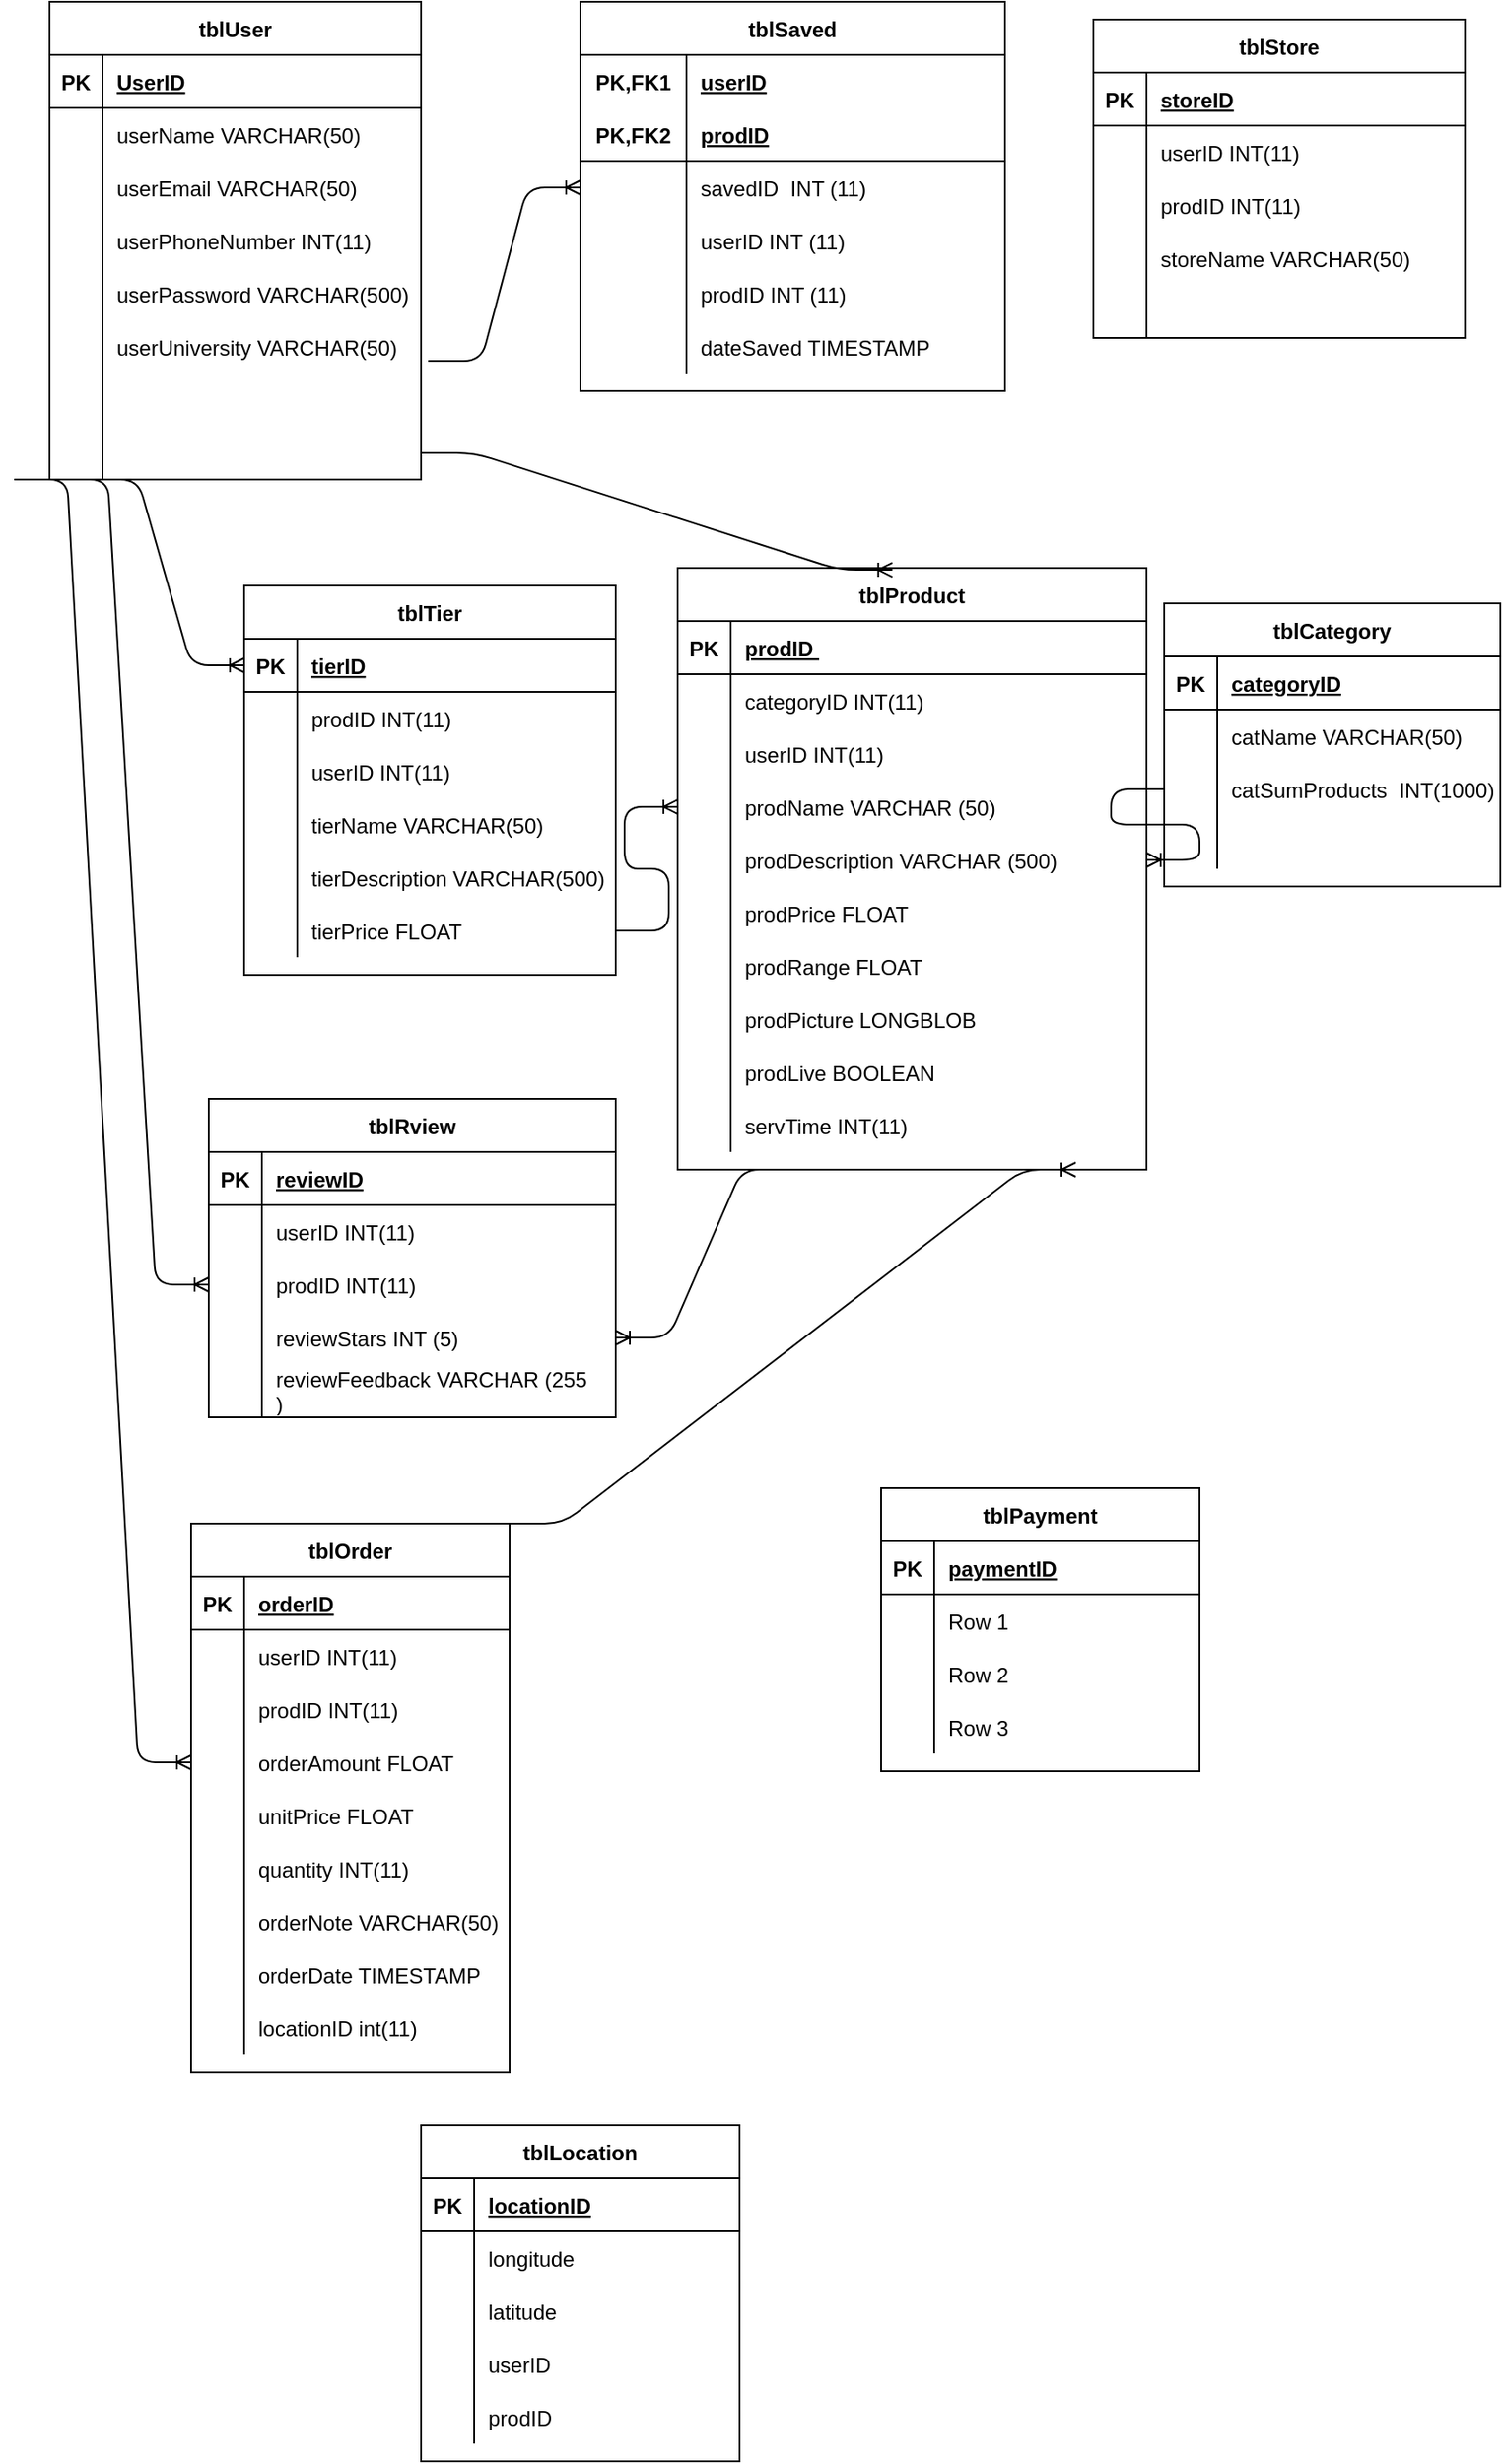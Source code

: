 <mxfile version="14.9.3" type="github">
  <diagram id="fBKo5sXfGQY_q-hxMvpM" name="Page-1">
    <mxGraphModel dx="1718" dy="482" grid="1" gridSize="10" guides="1" tooltips="1" connect="1" arrows="1" fold="1" page="1" pageScale="1" pageWidth="850" pageHeight="1100" math="0" shadow="0">
      <root>
        <mxCell id="0" />
        <mxCell id="1" parent="0" />
        <mxCell id="jsgp8Io5BWECslSWmgJ6-14" value="tblUser" style="shape=table;startSize=30;container=1;collapsible=1;childLayout=tableLayout;fixedRows=1;rowLines=0;fontStyle=1;align=center;resizeLast=1;" parent="1" vertex="1">
          <mxGeometry x="20" y="40" width="210" height="270" as="geometry" />
        </mxCell>
        <mxCell id="jsgp8Io5BWECslSWmgJ6-15" value="" style="shape=partialRectangle;collapsible=0;dropTarget=0;pointerEvents=0;fillColor=none;top=0;left=0;bottom=1;right=0;points=[[0,0.5],[1,0.5]];portConstraint=eastwest;" parent="jsgp8Io5BWECslSWmgJ6-14" vertex="1">
          <mxGeometry y="30" width="210" height="30" as="geometry" />
        </mxCell>
        <mxCell id="jsgp8Io5BWECslSWmgJ6-16" value="PK" style="shape=partialRectangle;connectable=0;fillColor=none;top=0;left=0;bottom=0;right=0;fontStyle=1;overflow=hidden;" parent="jsgp8Io5BWECslSWmgJ6-15" vertex="1">
          <mxGeometry width="30" height="30" as="geometry" />
        </mxCell>
        <mxCell id="jsgp8Io5BWECslSWmgJ6-17" value="UserID" style="shape=partialRectangle;connectable=0;fillColor=none;top=0;left=0;bottom=0;right=0;align=left;spacingLeft=6;fontStyle=5;overflow=hidden;" parent="jsgp8Io5BWECslSWmgJ6-15" vertex="1">
          <mxGeometry x="30" width="180" height="30" as="geometry" />
        </mxCell>
        <mxCell id="jsgp8Io5BWECslSWmgJ6-18" value="" style="shape=partialRectangle;collapsible=0;dropTarget=0;pointerEvents=0;fillColor=none;top=0;left=0;bottom=0;right=0;points=[[0,0.5],[1,0.5]];portConstraint=eastwest;" parent="jsgp8Io5BWECslSWmgJ6-14" vertex="1">
          <mxGeometry y="60" width="210" height="30" as="geometry" />
        </mxCell>
        <mxCell id="jsgp8Io5BWECslSWmgJ6-19" value="" style="shape=partialRectangle;connectable=0;fillColor=none;top=0;left=0;bottom=0;right=0;editable=1;overflow=hidden;" parent="jsgp8Io5BWECslSWmgJ6-18" vertex="1">
          <mxGeometry width="30" height="30" as="geometry" />
        </mxCell>
        <mxCell id="jsgp8Io5BWECslSWmgJ6-20" value="userName VARCHAR(50)" style="shape=partialRectangle;connectable=0;fillColor=none;top=0;left=0;bottom=0;right=0;align=left;spacingLeft=6;overflow=hidden;" parent="jsgp8Io5BWECslSWmgJ6-18" vertex="1">
          <mxGeometry x="30" width="180" height="30" as="geometry" />
        </mxCell>
        <mxCell id="jsgp8Io5BWECslSWmgJ6-21" value="" style="shape=partialRectangle;collapsible=0;dropTarget=0;pointerEvents=0;fillColor=none;top=0;left=0;bottom=0;right=0;points=[[0,0.5],[1,0.5]];portConstraint=eastwest;" parent="jsgp8Io5BWECslSWmgJ6-14" vertex="1">
          <mxGeometry y="90" width="210" height="30" as="geometry" />
        </mxCell>
        <mxCell id="jsgp8Io5BWECslSWmgJ6-22" value="" style="shape=partialRectangle;connectable=0;fillColor=none;top=0;left=0;bottom=0;right=0;editable=1;overflow=hidden;" parent="jsgp8Io5BWECslSWmgJ6-21" vertex="1">
          <mxGeometry width="30" height="30" as="geometry" />
        </mxCell>
        <mxCell id="jsgp8Io5BWECslSWmgJ6-23" value="userEmail VARCHAR(50)" style="shape=partialRectangle;connectable=0;fillColor=none;top=0;left=0;bottom=0;right=0;align=left;spacingLeft=6;overflow=hidden;" parent="jsgp8Io5BWECslSWmgJ6-21" vertex="1">
          <mxGeometry x="30" width="180" height="30" as="geometry" />
        </mxCell>
        <mxCell id="jsgp8Io5BWECslSWmgJ6-24" value="" style="shape=partialRectangle;collapsible=0;dropTarget=0;pointerEvents=0;fillColor=none;top=0;left=0;bottom=0;right=0;points=[[0,0.5],[1,0.5]];portConstraint=eastwest;" parent="jsgp8Io5BWECslSWmgJ6-14" vertex="1">
          <mxGeometry y="120" width="210" height="30" as="geometry" />
        </mxCell>
        <mxCell id="jsgp8Io5BWECslSWmgJ6-25" value="" style="shape=partialRectangle;connectable=0;fillColor=none;top=0;left=0;bottom=0;right=0;editable=1;overflow=hidden;" parent="jsgp8Io5BWECslSWmgJ6-24" vertex="1">
          <mxGeometry width="30" height="30" as="geometry" />
        </mxCell>
        <mxCell id="jsgp8Io5BWECslSWmgJ6-26" value="userPhoneNumber INT(11)" style="shape=partialRectangle;connectable=0;fillColor=none;top=0;left=0;bottom=0;right=0;align=left;spacingLeft=6;overflow=hidden;" parent="jsgp8Io5BWECslSWmgJ6-24" vertex="1">
          <mxGeometry x="30" width="180" height="30" as="geometry" />
        </mxCell>
        <mxCell id="jsgp8Io5BWECslSWmgJ6-40" value="" style="shape=partialRectangle;collapsible=0;dropTarget=0;pointerEvents=0;fillColor=none;top=0;left=0;bottom=0;right=0;points=[[0,0.5],[1,0.5]];portConstraint=eastwest;" parent="jsgp8Io5BWECslSWmgJ6-14" vertex="1">
          <mxGeometry y="150" width="210" height="30" as="geometry" />
        </mxCell>
        <mxCell id="jsgp8Io5BWECslSWmgJ6-41" value="" style="shape=partialRectangle;connectable=0;fillColor=none;top=0;left=0;bottom=0;right=0;editable=1;overflow=hidden;" parent="jsgp8Io5BWECslSWmgJ6-40" vertex="1">
          <mxGeometry width="30" height="30" as="geometry" />
        </mxCell>
        <mxCell id="jsgp8Io5BWECslSWmgJ6-42" value="userPassword VARCHAR(500)" style="shape=partialRectangle;connectable=0;fillColor=none;top=0;left=0;bottom=0;right=0;align=left;spacingLeft=6;overflow=hidden;" parent="jsgp8Io5BWECslSWmgJ6-40" vertex="1">
          <mxGeometry x="30" width="180" height="30" as="geometry" />
        </mxCell>
        <mxCell id="jsgp8Io5BWECslSWmgJ6-43" value="" style="shape=partialRectangle;collapsible=0;dropTarget=0;pointerEvents=0;fillColor=none;top=0;left=0;bottom=0;right=0;points=[[0,0.5],[1,0.5]];portConstraint=eastwest;" parent="jsgp8Io5BWECslSWmgJ6-14" vertex="1">
          <mxGeometry y="180" width="210" height="30" as="geometry" />
        </mxCell>
        <mxCell id="jsgp8Io5BWECslSWmgJ6-44" value="" style="shape=partialRectangle;connectable=0;fillColor=none;top=0;left=0;bottom=0;right=0;editable=1;overflow=hidden;" parent="jsgp8Io5BWECslSWmgJ6-43" vertex="1">
          <mxGeometry width="30" height="30" as="geometry" />
        </mxCell>
        <mxCell id="jsgp8Io5BWECslSWmgJ6-45" value="userUniversity VARCHAR(50)" style="shape=partialRectangle;connectable=0;fillColor=none;top=0;left=0;bottom=0;right=0;align=left;spacingLeft=6;overflow=hidden;" parent="jsgp8Io5BWECslSWmgJ6-43" vertex="1">
          <mxGeometry x="30" width="180" height="30" as="geometry" />
        </mxCell>
        <mxCell id="jsgp8Io5BWECslSWmgJ6-46" value="" style="shape=partialRectangle;collapsible=0;dropTarget=0;pointerEvents=0;fillColor=none;top=0;left=0;bottom=0;right=0;points=[[0,0.5],[1,0.5]];portConstraint=eastwest;" parent="jsgp8Io5BWECslSWmgJ6-14" vertex="1">
          <mxGeometry y="210" width="210" height="30" as="geometry" />
        </mxCell>
        <mxCell id="jsgp8Io5BWECslSWmgJ6-47" value="" style="shape=partialRectangle;connectable=0;fillColor=none;top=0;left=0;bottom=0;right=0;editable=1;overflow=hidden;" parent="jsgp8Io5BWECslSWmgJ6-46" vertex="1">
          <mxGeometry width="30" height="30" as="geometry" />
        </mxCell>
        <mxCell id="jsgp8Io5BWECslSWmgJ6-48" value="" style="shape=partialRectangle;connectable=0;fillColor=none;top=0;left=0;bottom=0;right=0;align=left;spacingLeft=6;overflow=hidden;" parent="jsgp8Io5BWECslSWmgJ6-46" vertex="1">
          <mxGeometry x="30" width="180" height="30" as="geometry" />
        </mxCell>
        <mxCell id="jsgp8Io5BWECslSWmgJ6-49" value="" style="shape=partialRectangle;collapsible=0;dropTarget=0;pointerEvents=0;fillColor=none;top=0;left=0;bottom=0;right=0;points=[[0,0.5],[1,0.5]];portConstraint=eastwest;" parent="jsgp8Io5BWECslSWmgJ6-14" vertex="1">
          <mxGeometry y="240" width="210" height="30" as="geometry" />
        </mxCell>
        <mxCell id="jsgp8Io5BWECslSWmgJ6-50" value="" style="shape=partialRectangle;connectable=0;fillColor=none;top=0;left=0;bottom=0;right=0;editable=1;overflow=hidden;" parent="jsgp8Io5BWECslSWmgJ6-49" vertex="1">
          <mxGeometry width="30" height="30" as="geometry" />
        </mxCell>
        <mxCell id="jsgp8Io5BWECslSWmgJ6-51" value="" style="shape=partialRectangle;connectable=0;fillColor=none;top=0;left=0;bottom=0;right=0;align=left;spacingLeft=6;overflow=hidden;" parent="jsgp8Io5BWECslSWmgJ6-49" vertex="1">
          <mxGeometry x="30" width="180" height="30" as="geometry" />
        </mxCell>
        <mxCell id="jsgp8Io5BWECslSWmgJ6-27" value="tblSaved" style="shape=table;startSize=30;container=1;collapsible=1;childLayout=tableLayout;fixedRows=1;rowLines=0;fontStyle=1;align=center;resizeLast=1;" parent="1" vertex="1">
          <mxGeometry x="320" y="40" width="240" height="220" as="geometry" />
        </mxCell>
        <mxCell id="jsgp8Io5BWECslSWmgJ6-28" value="" style="shape=partialRectangle;collapsible=0;dropTarget=0;pointerEvents=0;fillColor=none;top=0;left=0;bottom=0;right=0;points=[[0,0.5],[1,0.5]];portConstraint=eastwest;" parent="jsgp8Io5BWECslSWmgJ6-27" vertex="1">
          <mxGeometry y="30" width="240" height="30" as="geometry" />
        </mxCell>
        <mxCell id="jsgp8Io5BWECslSWmgJ6-29" value="PK,FK1" style="shape=partialRectangle;connectable=0;fillColor=none;top=0;left=0;bottom=0;right=0;fontStyle=1;overflow=hidden;" parent="jsgp8Io5BWECslSWmgJ6-28" vertex="1">
          <mxGeometry width="60" height="30" as="geometry" />
        </mxCell>
        <mxCell id="jsgp8Io5BWECslSWmgJ6-30" value="userID" style="shape=partialRectangle;connectable=0;fillColor=none;top=0;left=0;bottom=0;right=0;align=left;spacingLeft=6;fontStyle=5;overflow=hidden;" parent="jsgp8Io5BWECslSWmgJ6-28" vertex="1">
          <mxGeometry x="60" width="180" height="30" as="geometry" />
        </mxCell>
        <mxCell id="jsgp8Io5BWECslSWmgJ6-31" value="" style="shape=partialRectangle;collapsible=0;dropTarget=0;pointerEvents=0;fillColor=none;top=0;left=0;bottom=1;right=0;points=[[0,0.5],[1,0.5]];portConstraint=eastwest;" parent="jsgp8Io5BWECslSWmgJ6-27" vertex="1">
          <mxGeometry y="60" width="240" height="30" as="geometry" />
        </mxCell>
        <mxCell id="jsgp8Io5BWECslSWmgJ6-32" value="PK,FK2" style="shape=partialRectangle;connectable=0;fillColor=none;top=0;left=0;bottom=0;right=0;fontStyle=1;overflow=hidden;" parent="jsgp8Io5BWECslSWmgJ6-31" vertex="1">
          <mxGeometry width="60" height="30" as="geometry" />
        </mxCell>
        <mxCell id="jsgp8Io5BWECslSWmgJ6-33" value="prodID" style="shape=partialRectangle;connectable=0;fillColor=none;top=0;left=0;bottom=0;right=0;align=left;spacingLeft=6;fontStyle=5;overflow=hidden;" parent="jsgp8Io5BWECslSWmgJ6-31" vertex="1">
          <mxGeometry x="60" width="180" height="30" as="geometry" />
        </mxCell>
        <mxCell id="jsgp8Io5BWECslSWmgJ6-34" value="" style="shape=partialRectangle;collapsible=0;dropTarget=0;pointerEvents=0;fillColor=none;top=0;left=0;bottom=0;right=0;points=[[0,0.5],[1,0.5]];portConstraint=eastwest;" parent="jsgp8Io5BWECslSWmgJ6-27" vertex="1">
          <mxGeometry y="90" width="240" height="30" as="geometry" />
        </mxCell>
        <mxCell id="jsgp8Io5BWECslSWmgJ6-35" value="" style="shape=partialRectangle;connectable=0;fillColor=none;top=0;left=0;bottom=0;right=0;editable=1;overflow=hidden;" parent="jsgp8Io5BWECslSWmgJ6-34" vertex="1">
          <mxGeometry width="60" height="30" as="geometry" />
        </mxCell>
        <mxCell id="jsgp8Io5BWECslSWmgJ6-36" value="savedID  INT (11)" style="shape=partialRectangle;connectable=0;fillColor=none;top=0;left=0;bottom=0;right=0;align=left;spacingLeft=6;overflow=hidden;" parent="jsgp8Io5BWECslSWmgJ6-34" vertex="1">
          <mxGeometry x="60" width="180" height="30" as="geometry" />
        </mxCell>
        <mxCell id="jsgp8Io5BWECslSWmgJ6-37" value="" style="shape=partialRectangle;collapsible=0;dropTarget=0;pointerEvents=0;fillColor=none;top=0;left=0;bottom=0;right=0;points=[[0,0.5],[1,0.5]];portConstraint=eastwest;" parent="jsgp8Io5BWECslSWmgJ6-27" vertex="1">
          <mxGeometry y="120" width="240" height="30" as="geometry" />
        </mxCell>
        <mxCell id="jsgp8Io5BWECslSWmgJ6-38" value="" style="shape=partialRectangle;connectable=0;fillColor=none;top=0;left=0;bottom=0;right=0;editable=1;overflow=hidden;" parent="jsgp8Io5BWECslSWmgJ6-37" vertex="1">
          <mxGeometry width="60" height="30" as="geometry" />
        </mxCell>
        <mxCell id="jsgp8Io5BWECslSWmgJ6-39" value="userID INT (11)" style="shape=partialRectangle;connectable=0;fillColor=none;top=0;left=0;bottom=0;right=0;align=left;spacingLeft=6;overflow=hidden;" parent="jsgp8Io5BWECslSWmgJ6-37" vertex="1">
          <mxGeometry x="60" width="180" height="30" as="geometry" />
        </mxCell>
        <mxCell id="jsgp8Io5BWECslSWmgJ6-65" value="" style="shape=partialRectangle;collapsible=0;dropTarget=0;pointerEvents=0;fillColor=none;top=0;left=0;bottom=0;right=0;points=[[0,0.5],[1,0.5]];portConstraint=eastwest;" parent="jsgp8Io5BWECslSWmgJ6-27" vertex="1">
          <mxGeometry y="150" width="240" height="30" as="geometry" />
        </mxCell>
        <mxCell id="jsgp8Io5BWECslSWmgJ6-66" value="" style="shape=partialRectangle;connectable=0;fillColor=none;top=0;left=0;bottom=0;right=0;editable=1;overflow=hidden;" parent="jsgp8Io5BWECslSWmgJ6-65" vertex="1">
          <mxGeometry width="60" height="30" as="geometry" />
        </mxCell>
        <mxCell id="jsgp8Io5BWECslSWmgJ6-67" value="prodID INT (11)" style="shape=partialRectangle;connectable=0;fillColor=none;top=0;left=0;bottom=0;right=0;align=left;spacingLeft=6;overflow=hidden;" parent="jsgp8Io5BWECslSWmgJ6-65" vertex="1">
          <mxGeometry x="60" width="180" height="30" as="geometry" />
        </mxCell>
        <mxCell id="jsgp8Io5BWECslSWmgJ6-68" value="" style="shape=partialRectangle;collapsible=0;dropTarget=0;pointerEvents=0;fillColor=none;top=0;left=0;bottom=0;right=0;points=[[0,0.5],[1,0.5]];portConstraint=eastwest;" parent="jsgp8Io5BWECslSWmgJ6-27" vertex="1">
          <mxGeometry y="180" width="240" height="30" as="geometry" />
        </mxCell>
        <mxCell id="jsgp8Io5BWECslSWmgJ6-69" value="" style="shape=partialRectangle;connectable=0;fillColor=none;top=0;left=0;bottom=0;right=0;editable=1;overflow=hidden;" parent="jsgp8Io5BWECslSWmgJ6-68" vertex="1">
          <mxGeometry width="60" height="30" as="geometry" />
        </mxCell>
        <mxCell id="jsgp8Io5BWECslSWmgJ6-70" value="dateSaved TIMESTAMP " style="shape=partialRectangle;connectable=0;fillColor=none;top=0;left=0;bottom=0;right=0;align=left;spacingLeft=6;overflow=hidden;" parent="jsgp8Io5BWECslSWmgJ6-68" vertex="1">
          <mxGeometry x="60" width="180" height="30" as="geometry" />
        </mxCell>
        <mxCell id="jsgp8Io5BWECslSWmgJ6-52" value="tblPayment" style="shape=table;startSize=30;container=1;collapsible=1;childLayout=tableLayout;fixedRows=1;rowLines=0;fontStyle=1;align=center;resizeLast=1;" parent="1" vertex="1">
          <mxGeometry x="490" y="880" width="180" height="160" as="geometry" />
        </mxCell>
        <mxCell id="jsgp8Io5BWECslSWmgJ6-53" value="" style="shape=partialRectangle;collapsible=0;dropTarget=0;pointerEvents=0;fillColor=none;top=0;left=0;bottom=1;right=0;points=[[0,0.5],[1,0.5]];portConstraint=eastwest;" parent="jsgp8Io5BWECslSWmgJ6-52" vertex="1">
          <mxGeometry y="30" width="180" height="30" as="geometry" />
        </mxCell>
        <mxCell id="jsgp8Io5BWECslSWmgJ6-54" value="PK" style="shape=partialRectangle;connectable=0;fillColor=none;top=0;left=0;bottom=0;right=0;fontStyle=1;overflow=hidden;" parent="jsgp8Io5BWECslSWmgJ6-53" vertex="1">
          <mxGeometry width="30" height="30" as="geometry" />
        </mxCell>
        <mxCell id="jsgp8Io5BWECslSWmgJ6-55" value="paymentID" style="shape=partialRectangle;connectable=0;fillColor=none;top=0;left=0;bottom=0;right=0;align=left;spacingLeft=6;fontStyle=5;overflow=hidden;" parent="jsgp8Io5BWECslSWmgJ6-53" vertex="1">
          <mxGeometry x="30" width="150" height="30" as="geometry" />
        </mxCell>
        <mxCell id="jsgp8Io5BWECslSWmgJ6-56" value="" style="shape=partialRectangle;collapsible=0;dropTarget=0;pointerEvents=0;fillColor=none;top=0;left=0;bottom=0;right=0;points=[[0,0.5],[1,0.5]];portConstraint=eastwest;" parent="jsgp8Io5BWECslSWmgJ6-52" vertex="1">
          <mxGeometry y="60" width="180" height="30" as="geometry" />
        </mxCell>
        <mxCell id="jsgp8Io5BWECslSWmgJ6-57" value="" style="shape=partialRectangle;connectable=0;fillColor=none;top=0;left=0;bottom=0;right=0;editable=1;overflow=hidden;" parent="jsgp8Io5BWECslSWmgJ6-56" vertex="1">
          <mxGeometry width="30" height="30" as="geometry" />
        </mxCell>
        <mxCell id="jsgp8Io5BWECslSWmgJ6-58" value="Row 1" style="shape=partialRectangle;connectable=0;fillColor=none;top=0;left=0;bottom=0;right=0;align=left;spacingLeft=6;overflow=hidden;" parent="jsgp8Io5BWECslSWmgJ6-56" vertex="1">
          <mxGeometry x="30" width="150" height="30" as="geometry" />
        </mxCell>
        <mxCell id="jsgp8Io5BWECslSWmgJ6-59" value="" style="shape=partialRectangle;collapsible=0;dropTarget=0;pointerEvents=0;fillColor=none;top=0;left=0;bottom=0;right=0;points=[[0,0.5],[1,0.5]];portConstraint=eastwest;" parent="jsgp8Io5BWECslSWmgJ6-52" vertex="1">
          <mxGeometry y="90" width="180" height="30" as="geometry" />
        </mxCell>
        <mxCell id="jsgp8Io5BWECslSWmgJ6-60" value="" style="shape=partialRectangle;connectable=0;fillColor=none;top=0;left=0;bottom=0;right=0;editable=1;overflow=hidden;" parent="jsgp8Io5BWECslSWmgJ6-59" vertex="1">
          <mxGeometry width="30" height="30" as="geometry" />
        </mxCell>
        <mxCell id="jsgp8Io5BWECslSWmgJ6-61" value="Row 2" style="shape=partialRectangle;connectable=0;fillColor=none;top=0;left=0;bottom=0;right=0;align=left;spacingLeft=6;overflow=hidden;" parent="jsgp8Io5BWECslSWmgJ6-59" vertex="1">
          <mxGeometry x="30" width="150" height="30" as="geometry" />
        </mxCell>
        <mxCell id="jsgp8Io5BWECslSWmgJ6-62" value="" style="shape=partialRectangle;collapsible=0;dropTarget=0;pointerEvents=0;fillColor=none;top=0;left=0;bottom=0;right=0;points=[[0,0.5],[1,0.5]];portConstraint=eastwest;" parent="jsgp8Io5BWECslSWmgJ6-52" vertex="1">
          <mxGeometry y="120" width="180" height="30" as="geometry" />
        </mxCell>
        <mxCell id="jsgp8Io5BWECslSWmgJ6-63" value="" style="shape=partialRectangle;connectable=0;fillColor=none;top=0;left=0;bottom=0;right=0;editable=1;overflow=hidden;" parent="jsgp8Io5BWECslSWmgJ6-62" vertex="1">
          <mxGeometry width="30" height="30" as="geometry" />
        </mxCell>
        <mxCell id="jsgp8Io5BWECslSWmgJ6-64" value="Row 3" style="shape=partialRectangle;connectable=0;fillColor=none;top=0;left=0;bottom=0;right=0;align=left;spacingLeft=6;overflow=hidden;" parent="jsgp8Io5BWECslSWmgJ6-62" vertex="1">
          <mxGeometry x="30" width="150" height="30" as="geometry" />
        </mxCell>
        <mxCell id="jsgp8Io5BWECslSWmgJ6-72" value="" style="edgeStyle=entityRelationEdgeStyle;fontSize=12;html=1;endArrow=ERoneToMany;exitX=1.019;exitY=0.767;exitDx=0;exitDy=0;exitPerimeter=0;entryX=0;entryY=0.5;entryDx=0;entryDy=0;" parent="1" source="jsgp8Io5BWECslSWmgJ6-43" target="jsgp8Io5BWECslSWmgJ6-34" edge="1">
          <mxGeometry width="100" height="100" relative="1" as="geometry">
            <mxPoint x="290" y="240" as="sourcePoint" />
            <mxPoint x="390" y="140" as="targetPoint" />
          </mxGeometry>
        </mxCell>
        <mxCell id="jsgp8Io5BWECslSWmgJ6-86" value="tblProduct" style="shape=table;startSize=30;container=1;collapsible=1;childLayout=tableLayout;fixedRows=1;rowLines=0;fontStyle=1;align=center;resizeLast=1;" parent="1" vertex="1">
          <mxGeometry x="375" y="360" width="265" height="340" as="geometry" />
        </mxCell>
        <mxCell id="jsgp8Io5BWECslSWmgJ6-87" value="" style="shape=partialRectangle;collapsible=0;dropTarget=0;pointerEvents=0;fillColor=none;top=0;left=0;bottom=1;right=0;points=[[0,0.5],[1,0.5]];portConstraint=eastwest;" parent="jsgp8Io5BWECslSWmgJ6-86" vertex="1">
          <mxGeometry y="30" width="265" height="30" as="geometry" />
        </mxCell>
        <mxCell id="jsgp8Io5BWECslSWmgJ6-88" value="PK" style="shape=partialRectangle;connectable=0;fillColor=none;top=0;left=0;bottom=0;right=0;fontStyle=1;overflow=hidden;" parent="jsgp8Io5BWECslSWmgJ6-87" vertex="1">
          <mxGeometry width="30" height="30" as="geometry" />
        </mxCell>
        <mxCell id="jsgp8Io5BWECslSWmgJ6-89" value="prodID " style="shape=partialRectangle;connectable=0;fillColor=none;top=0;left=0;bottom=0;right=0;align=left;spacingLeft=6;fontStyle=5;overflow=hidden;" parent="jsgp8Io5BWECslSWmgJ6-87" vertex="1">
          <mxGeometry x="30" width="235" height="30" as="geometry" />
        </mxCell>
        <mxCell id="jsgp8Io5BWECslSWmgJ6-90" value="" style="shape=partialRectangle;collapsible=0;dropTarget=0;pointerEvents=0;fillColor=none;top=0;left=0;bottom=0;right=0;points=[[0,0.5],[1,0.5]];portConstraint=eastwest;" parent="jsgp8Io5BWECslSWmgJ6-86" vertex="1">
          <mxGeometry y="60" width="265" height="30" as="geometry" />
        </mxCell>
        <mxCell id="jsgp8Io5BWECslSWmgJ6-91" value="" style="shape=partialRectangle;connectable=0;fillColor=none;top=0;left=0;bottom=0;right=0;editable=1;overflow=hidden;" parent="jsgp8Io5BWECslSWmgJ6-90" vertex="1">
          <mxGeometry width="30" height="30" as="geometry" />
        </mxCell>
        <mxCell id="jsgp8Io5BWECslSWmgJ6-92" value="categoryID INT(11)" style="shape=partialRectangle;connectable=0;fillColor=none;top=0;left=0;bottom=0;right=0;align=left;spacingLeft=6;overflow=hidden;" parent="jsgp8Io5BWECslSWmgJ6-90" vertex="1">
          <mxGeometry x="30" width="235" height="30" as="geometry" />
        </mxCell>
        <mxCell id="jsgp8Io5BWECslSWmgJ6-99" value="" style="shape=partialRectangle;collapsible=0;dropTarget=0;pointerEvents=0;fillColor=none;top=0;left=0;bottom=0;right=0;points=[[0,0.5],[1,0.5]];portConstraint=eastwest;" parent="jsgp8Io5BWECslSWmgJ6-86" vertex="1">
          <mxGeometry y="90" width="265" height="30" as="geometry" />
        </mxCell>
        <mxCell id="jsgp8Io5BWECslSWmgJ6-100" value="" style="shape=partialRectangle;connectable=0;fillColor=none;top=0;left=0;bottom=0;right=0;editable=1;overflow=hidden;" parent="jsgp8Io5BWECslSWmgJ6-99" vertex="1">
          <mxGeometry width="30" height="30" as="geometry" />
        </mxCell>
        <mxCell id="jsgp8Io5BWECslSWmgJ6-101" value="userID INT(11)" style="shape=partialRectangle;connectable=0;fillColor=none;top=0;left=0;bottom=0;right=0;align=left;spacingLeft=6;overflow=hidden;" parent="jsgp8Io5BWECslSWmgJ6-99" vertex="1">
          <mxGeometry x="30" width="235" height="30" as="geometry" />
        </mxCell>
        <mxCell id="jsgp8Io5BWECslSWmgJ6-93" value="" style="shape=partialRectangle;collapsible=0;dropTarget=0;pointerEvents=0;fillColor=none;top=0;left=0;bottom=0;right=0;points=[[0,0.5],[1,0.5]];portConstraint=eastwest;" parent="jsgp8Io5BWECslSWmgJ6-86" vertex="1">
          <mxGeometry y="120" width="265" height="30" as="geometry" />
        </mxCell>
        <mxCell id="jsgp8Io5BWECslSWmgJ6-94" value="" style="shape=partialRectangle;connectable=0;fillColor=none;top=0;left=0;bottom=0;right=0;editable=1;overflow=hidden;" parent="jsgp8Io5BWECslSWmgJ6-93" vertex="1">
          <mxGeometry width="30" height="30" as="geometry" />
        </mxCell>
        <mxCell id="jsgp8Io5BWECslSWmgJ6-95" value="prodName VARCHAR (50)" style="shape=partialRectangle;connectable=0;fillColor=none;top=0;left=0;bottom=0;right=0;align=left;spacingLeft=6;overflow=hidden;" parent="jsgp8Io5BWECslSWmgJ6-93" vertex="1">
          <mxGeometry x="30" width="235" height="30" as="geometry" />
        </mxCell>
        <mxCell id="jsgp8Io5BWECslSWmgJ6-102" value="" style="shape=partialRectangle;collapsible=0;dropTarget=0;pointerEvents=0;fillColor=none;top=0;left=0;bottom=0;right=0;points=[[0,0.5],[1,0.5]];portConstraint=eastwest;" parent="jsgp8Io5BWECslSWmgJ6-86" vertex="1">
          <mxGeometry y="150" width="265" height="30" as="geometry" />
        </mxCell>
        <mxCell id="jsgp8Io5BWECslSWmgJ6-103" value="" style="shape=partialRectangle;connectable=0;fillColor=none;top=0;left=0;bottom=0;right=0;editable=1;overflow=hidden;" parent="jsgp8Io5BWECslSWmgJ6-102" vertex="1">
          <mxGeometry width="30" height="30" as="geometry" />
        </mxCell>
        <mxCell id="jsgp8Io5BWECslSWmgJ6-104" value="prodDescription VARCHAR (500)" style="shape=partialRectangle;connectable=0;fillColor=none;top=0;left=0;bottom=0;right=0;align=left;spacingLeft=6;overflow=hidden;" parent="jsgp8Io5BWECslSWmgJ6-102" vertex="1">
          <mxGeometry x="30" width="235" height="30" as="geometry" />
        </mxCell>
        <mxCell id="jsgp8Io5BWECslSWmgJ6-96" value="" style="shape=partialRectangle;collapsible=0;dropTarget=0;pointerEvents=0;fillColor=none;top=0;left=0;bottom=0;right=0;points=[[0,0.5],[1,0.5]];portConstraint=eastwest;" parent="jsgp8Io5BWECslSWmgJ6-86" vertex="1">
          <mxGeometry y="180" width="265" height="30" as="geometry" />
        </mxCell>
        <mxCell id="jsgp8Io5BWECslSWmgJ6-97" value="" style="shape=partialRectangle;connectable=0;fillColor=none;top=0;left=0;bottom=0;right=0;editable=1;overflow=hidden;" parent="jsgp8Io5BWECslSWmgJ6-96" vertex="1">
          <mxGeometry width="30" height="30" as="geometry" />
        </mxCell>
        <mxCell id="jsgp8Io5BWECslSWmgJ6-98" value="prodPrice FLOAT" style="shape=partialRectangle;connectable=0;fillColor=none;top=0;left=0;bottom=0;right=0;align=left;spacingLeft=6;overflow=hidden;" parent="jsgp8Io5BWECslSWmgJ6-96" vertex="1">
          <mxGeometry x="30" width="235" height="30" as="geometry" />
        </mxCell>
        <mxCell id="jsgp8Io5BWECslSWmgJ6-105" value="" style="shape=partialRectangle;collapsible=0;dropTarget=0;pointerEvents=0;fillColor=none;top=0;left=0;bottom=0;right=0;points=[[0,0.5],[1,0.5]];portConstraint=eastwest;" parent="jsgp8Io5BWECslSWmgJ6-86" vertex="1">
          <mxGeometry y="210" width="265" height="30" as="geometry" />
        </mxCell>
        <mxCell id="jsgp8Io5BWECslSWmgJ6-106" value="" style="shape=partialRectangle;connectable=0;fillColor=none;top=0;left=0;bottom=0;right=0;editable=1;overflow=hidden;" parent="jsgp8Io5BWECslSWmgJ6-105" vertex="1">
          <mxGeometry width="30" height="30" as="geometry" />
        </mxCell>
        <mxCell id="jsgp8Io5BWECslSWmgJ6-107" value="prodRange FLOAT" style="shape=partialRectangle;connectable=0;fillColor=none;top=0;left=0;bottom=0;right=0;align=left;spacingLeft=6;overflow=hidden;" parent="jsgp8Io5BWECslSWmgJ6-105" vertex="1">
          <mxGeometry x="30" width="235" height="30" as="geometry" />
        </mxCell>
        <mxCell id="jsgp8Io5BWECslSWmgJ6-108" value="" style="shape=partialRectangle;collapsible=0;dropTarget=0;pointerEvents=0;fillColor=none;top=0;left=0;bottom=0;right=0;points=[[0,0.5],[1,0.5]];portConstraint=eastwest;" parent="jsgp8Io5BWECslSWmgJ6-86" vertex="1">
          <mxGeometry y="240" width="265" height="30" as="geometry" />
        </mxCell>
        <mxCell id="jsgp8Io5BWECslSWmgJ6-109" value="" style="shape=partialRectangle;connectable=0;fillColor=none;top=0;left=0;bottom=0;right=0;editable=1;overflow=hidden;" parent="jsgp8Io5BWECslSWmgJ6-108" vertex="1">
          <mxGeometry width="30" height="30" as="geometry" />
        </mxCell>
        <mxCell id="jsgp8Io5BWECslSWmgJ6-110" value="prodPicture LONGBLOB" style="shape=partialRectangle;connectable=0;fillColor=none;top=0;left=0;bottom=0;right=0;align=left;spacingLeft=6;overflow=hidden;" parent="jsgp8Io5BWECslSWmgJ6-108" vertex="1">
          <mxGeometry x="30" width="235" height="30" as="geometry" />
        </mxCell>
        <mxCell id="jsgp8Io5BWECslSWmgJ6-111" value="" style="shape=partialRectangle;collapsible=0;dropTarget=0;pointerEvents=0;fillColor=none;top=0;left=0;bottom=0;right=0;points=[[0,0.5],[1,0.5]];portConstraint=eastwest;" parent="jsgp8Io5BWECslSWmgJ6-86" vertex="1">
          <mxGeometry y="270" width="265" height="30" as="geometry" />
        </mxCell>
        <mxCell id="jsgp8Io5BWECslSWmgJ6-112" value="" style="shape=partialRectangle;connectable=0;fillColor=none;top=0;left=0;bottom=0;right=0;editable=1;overflow=hidden;" parent="jsgp8Io5BWECslSWmgJ6-111" vertex="1">
          <mxGeometry width="30" height="30" as="geometry" />
        </mxCell>
        <mxCell id="jsgp8Io5BWECslSWmgJ6-113" value="prodLive BOOLEAN" style="shape=partialRectangle;connectable=0;fillColor=none;top=0;left=0;bottom=0;right=0;align=left;spacingLeft=6;overflow=hidden;" parent="jsgp8Io5BWECslSWmgJ6-111" vertex="1">
          <mxGeometry x="30" width="235" height="30" as="geometry" />
        </mxCell>
        <mxCell id="jsgp8Io5BWECslSWmgJ6-223" value="" style="shape=partialRectangle;collapsible=0;dropTarget=0;pointerEvents=0;fillColor=none;top=0;left=0;bottom=0;right=0;points=[[0,0.5],[1,0.5]];portConstraint=eastwest;" parent="jsgp8Io5BWECslSWmgJ6-86" vertex="1">
          <mxGeometry y="300" width="265" height="30" as="geometry" />
        </mxCell>
        <mxCell id="jsgp8Io5BWECslSWmgJ6-224" value="" style="shape=partialRectangle;connectable=0;fillColor=none;top=0;left=0;bottom=0;right=0;editable=1;overflow=hidden;" parent="jsgp8Io5BWECslSWmgJ6-223" vertex="1">
          <mxGeometry width="30" height="30" as="geometry" />
        </mxCell>
        <mxCell id="jsgp8Io5BWECslSWmgJ6-225" value="servTime INT(11)" style="shape=partialRectangle;connectable=0;fillColor=none;top=0;left=0;bottom=0;right=0;align=left;spacingLeft=6;overflow=hidden;" parent="jsgp8Io5BWECslSWmgJ6-223" vertex="1">
          <mxGeometry x="30" width="235" height="30" as="geometry" />
        </mxCell>
        <mxCell id="jsgp8Io5BWECslSWmgJ6-114" value="" style="edgeStyle=entityRelationEdgeStyle;fontSize=12;html=1;endArrow=ERoneToMany;entryX=0.458;entryY=0.003;entryDx=0;entryDy=0;entryPerimeter=0;" parent="1" source="jsgp8Io5BWECslSWmgJ6-49" target="jsgp8Io5BWECslSWmgJ6-86" edge="1">
          <mxGeometry width="100" height="100" relative="1" as="geometry">
            <mxPoint x="150" y="309" as="sourcePoint" />
            <mxPoint x="200" y="320" as="targetPoint" />
          </mxGeometry>
        </mxCell>
        <mxCell id="jsgp8Io5BWECslSWmgJ6-115" value="tblCategory" style="shape=table;startSize=30;container=1;collapsible=1;childLayout=tableLayout;fixedRows=1;rowLines=0;fontStyle=1;align=center;resizeLast=1;" parent="1" vertex="1">
          <mxGeometry x="650" y="380" width="190" height="160" as="geometry" />
        </mxCell>
        <mxCell id="jsgp8Io5BWECslSWmgJ6-116" value="" style="shape=partialRectangle;collapsible=0;dropTarget=0;pointerEvents=0;fillColor=none;top=0;left=0;bottom=1;right=0;points=[[0,0.5],[1,0.5]];portConstraint=eastwest;" parent="jsgp8Io5BWECslSWmgJ6-115" vertex="1">
          <mxGeometry y="30" width="190" height="30" as="geometry" />
        </mxCell>
        <mxCell id="jsgp8Io5BWECslSWmgJ6-117" value="PK" style="shape=partialRectangle;connectable=0;fillColor=none;top=0;left=0;bottom=0;right=0;fontStyle=1;overflow=hidden;" parent="jsgp8Io5BWECslSWmgJ6-116" vertex="1">
          <mxGeometry width="30" height="30" as="geometry" />
        </mxCell>
        <mxCell id="jsgp8Io5BWECslSWmgJ6-118" value="categoryID" style="shape=partialRectangle;connectable=0;fillColor=none;top=0;left=0;bottom=0;right=0;align=left;spacingLeft=6;fontStyle=5;overflow=hidden;" parent="jsgp8Io5BWECslSWmgJ6-116" vertex="1">
          <mxGeometry x="30" width="160" height="30" as="geometry" />
        </mxCell>
        <mxCell id="jsgp8Io5BWECslSWmgJ6-119" value="" style="shape=partialRectangle;collapsible=0;dropTarget=0;pointerEvents=0;fillColor=none;top=0;left=0;bottom=0;right=0;points=[[0,0.5],[1,0.5]];portConstraint=eastwest;" parent="jsgp8Io5BWECslSWmgJ6-115" vertex="1">
          <mxGeometry y="60" width="190" height="30" as="geometry" />
        </mxCell>
        <mxCell id="jsgp8Io5BWECslSWmgJ6-120" value="" style="shape=partialRectangle;connectable=0;fillColor=none;top=0;left=0;bottom=0;right=0;editable=1;overflow=hidden;" parent="jsgp8Io5BWECslSWmgJ6-119" vertex="1">
          <mxGeometry width="30" height="30" as="geometry" />
        </mxCell>
        <mxCell id="jsgp8Io5BWECslSWmgJ6-121" value="catName VARCHAR(50)" style="shape=partialRectangle;connectable=0;fillColor=none;top=0;left=0;bottom=0;right=0;align=left;spacingLeft=6;overflow=hidden;" parent="jsgp8Io5BWECslSWmgJ6-119" vertex="1">
          <mxGeometry x="30" width="160" height="30" as="geometry" />
        </mxCell>
        <mxCell id="jsgp8Io5BWECslSWmgJ6-122" value="" style="shape=partialRectangle;collapsible=0;dropTarget=0;pointerEvents=0;fillColor=none;top=0;left=0;bottom=0;right=0;points=[[0,0.5],[1,0.5]];portConstraint=eastwest;" parent="jsgp8Io5BWECslSWmgJ6-115" vertex="1">
          <mxGeometry y="90" width="190" height="30" as="geometry" />
        </mxCell>
        <mxCell id="jsgp8Io5BWECslSWmgJ6-123" value="" style="shape=partialRectangle;connectable=0;fillColor=none;top=0;left=0;bottom=0;right=0;editable=1;overflow=hidden;" parent="jsgp8Io5BWECslSWmgJ6-122" vertex="1">
          <mxGeometry width="30" height="30" as="geometry" />
        </mxCell>
        <mxCell id="jsgp8Io5BWECslSWmgJ6-124" value="catSumProducts  INT(1000)" style="shape=partialRectangle;connectable=0;fillColor=none;top=0;left=0;bottom=0;right=0;align=left;spacingLeft=6;overflow=hidden;" parent="jsgp8Io5BWECslSWmgJ6-122" vertex="1">
          <mxGeometry x="30" width="160" height="30" as="geometry" />
        </mxCell>
        <mxCell id="jsgp8Io5BWECslSWmgJ6-125" value="" style="shape=partialRectangle;collapsible=0;dropTarget=0;pointerEvents=0;fillColor=none;top=0;left=0;bottom=0;right=0;points=[[0,0.5],[1,0.5]];portConstraint=eastwest;" parent="jsgp8Io5BWECslSWmgJ6-115" vertex="1">
          <mxGeometry y="120" width="190" height="30" as="geometry" />
        </mxCell>
        <mxCell id="jsgp8Io5BWECslSWmgJ6-126" value="" style="shape=partialRectangle;connectable=0;fillColor=none;top=0;left=0;bottom=0;right=0;editable=1;overflow=hidden;" parent="jsgp8Io5BWECslSWmgJ6-125" vertex="1">
          <mxGeometry width="30" height="30" as="geometry" />
        </mxCell>
        <mxCell id="jsgp8Io5BWECslSWmgJ6-127" value="" style="shape=partialRectangle;connectable=0;fillColor=none;top=0;left=0;bottom=0;right=0;align=left;spacingLeft=6;overflow=hidden;" parent="jsgp8Io5BWECslSWmgJ6-125" vertex="1">
          <mxGeometry x="30" width="160" height="30" as="geometry" />
        </mxCell>
        <mxCell id="jsgp8Io5BWECslSWmgJ6-128" value="" style="edgeStyle=entityRelationEdgeStyle;fontSize=12;html=1;endArrow=ERoneToMany;entryX=1;entryY=0.5;entryDx=0;entryDy=0;exitX=0;exitY=0.5;exitDx=0;exitDy=0;" parent="1" source="jsgp8Io5BWECslSWmgJ6-122" target="jsgp8Io5BWECslSWmgJ6-102" edge="1">
          <mxGeometry width="100" height="100" relative="1" as="geometry">
            <mxPoint x="470" y="520" as="sourcePoint" />
            <mxPoint x="280" y="450" as="targetPoint" />
          </mxGeometry>
        </mxCell>
        <mxCell id="jsgp8Io5BWECslSWmgJ6-130" value="tblTier" style="shape=table;startSize=30;container=1;collapsible=1;childLayout=tableLayout;fixedRows=1;rowLines=0;fontStyle=1;align=center;resizeLast=1;" parent="1" vertex="1">
          <mxGeometry x="130" y="370" width="210" height="220" as="geometry" />
        </mxCell>
        <mxCell id="jsgp8Io5BWECslSWmgJ6-131" value="" style="shape=partialRectangle;collapsible=0;dropTarget=0;pointerEvents=0;fillColor=none;top=0;left=0;bottom=1;right=0;points=[[0,0.5],[1,0.5]];portConstraint=eastwest;" parent="jsgp8Io5BWECslSWmgJ6-130" vertex="1">
          <mxGeometry y="30" width="210" height="30" as="geometry" />
        </mxCell>
        <mxCell id="jsgp8Io5BWECslSWmgJ6-132" value="PK" style="shape=partialRectangle;connectable=0;fillColor=none;top=0;left=0;bottom=0;right=0;fontStyle=1;overflow=hidden;" parent="jsgp8Io5BWECslSWmgJ6-131" vertex="1">
          <mxGeometry width="30" height="30" as="geometry" />
        </mxCell>
        <mxCell id="jsgp8Io5BWECslSWmgJ6-133" value="tierID" style="shape=partialRectangle;connectable=0;fillColor=none;top=0;left=0;bottom=0;right=0;align=left;spacingLeft=6;fontStyle=5;overflow=hidden;" parent="jsgp8Io5BWECslSWmgJ6-131" vertex="1">
          <mxGeometry x="30" width="180" height="30" as="geometry" />
        </mxCell>
        <mxCell id="jsgp8Io5BWECslSWmgJ6-134" value="" style="shape=partialRectangle;collapsible=0;dropTarget=0;pointerEvents=0;fillColor=none;top=0;left=0;bottom=0;right=0;points=[[0,0.5],[1,0.5]];portConstraint=eastwest;" parent="jsgp8Io5BWECslSWmgJ6-130" vertex="1">
          <mxGeometry y="60" width="210" height="30" as="geometry" />
        </mxCell>
        <mxCell id="jsgp8Io5BWECslSWmgJ6-135" value="" style="shape=partialRectangle;connectable=0;fillColor=none;top=0;left=0;bottom=0;right=0;editable=1;overflow=hidden;" parent="jsgp8Io5BWECslSWmgJ6-134" vertex="1">
          <mxGeometry width="30" height="30" as="geometry" />
        </mxCell>
        <mxCell id="jsgp8Io5BWECslSWmgJ6-136" value="prodID INT(11)" style="shape=partialRectangle;connectable=0;fillColor=none;top=0;left=0;bottom=0;right=0;align=left;spacingLeft=6;overflow=hidden;" parent="jsgp8Io5BWECslSWmgJ6-134" vertex="1">
          <mxGeometry x="30" width="180" height="30" as="geometry" />
        </mxCell>
        <mxCell id="jsgp8Io5BWECslSWmgJ6-137" value="" style="shape=partialRectangle;collapsible=0;dropTarget=0;pointerEvents=0;fillColor=none;top=0;left=0;bottom=0;right=0;points=[[0,0.5],[1,0.5]];portConstraint=eastwest;" parent="jsgp8Io5BWECslSWmgJ6-130" vertex="1">
          <mxGeometry y="90" width="210" height="30" as="geometry" />
        </mxCell>
        <mxCell id="jsgp8Io5BWECslSWmgJ6-138" value="" style="shape=partialRectangle;connectable=0;fillColor=none;top=0;left=0;bottom=0;right=0;editable=1;overflow=hidden;" parent="jsgp8Io5BWECslSWmgJ6-137" vertex="1">
          <mxGeometry width="30" height="30" as="geometry" />
        </mxCell>
        <mxCell id="jsgp8Io5BWECslSWmgJ6-139" value="userID INT(11)" style="shape=partialRectangle;connectable=0;fillColor=none;top=0;left=0;bottom=0;right=0;align=left;spacingLeft=6;overflow=hidden;" parent="jsgp8Io5BWECslSWmgJ6-137" vertex="1">
          <mxGeometry x="30" width="180" height="30" as="geometry" />
        </mxCell>
        <mxCell id="jsgp8Io5BWECslSWmgJ6-140" value="" style="shape=partialRectangle;collapsible=0;dropTarget=0;pointerEvents=0;fillColor=none;top=0;left=0;bottom=0;right=0;points=[[0,0.5],[1,0.5]];portConstraint=eastwest;" parent="jsgp8Io5BWECslSWmgJ6-130" vertex="1">
          <mxGeometry y="120" width="210" height="30" as="geometry" />
        </mxCell>
        <mxCell id="jsgp8Io5BWECslSWmgJ6-141" value="" style="shape=partialRectangle;connectable=0;fillColor=none;top=0;left=0;bottom=0;right=0;editable=1;overflow=hidden;" parent="jsgp8Io5BWECslSWmgJ6-140" vertex="1">
          <mxGeometry width="30" height="30" as="geometry" />
        </mxCell>
        <mxCell id="jsgp8Io5BWECslSWmgJ6-142" value="tierName VARCHAR(50)" style="shape=partialRectangle;connectable=0;fillColor=none;top=0;left=0;bottom=0;right=0;align=left;spacingLeft=6;overflow=hidden;" parent="jsgp8Io5BWECslSWmgJ6-140" vertex="1">
          <mxGeometry x="30" width="180" height="30" as="geometry" />
        </mxCell>
        <mxCell id="jsgp8Io5BWECslSWmgJ6-143" value="" style="shape=partialRectangle;collapsible=0;dropTarget=0;pointerEvents=0;fillColor=none;top=0;left=0;bottom=0;right=0;points=[[0,0.5],[1,0.5]];portConstraint=eastwest;" parent="jsgp8Io5BWECslSWmgJ6-130" vertex="1">
          <mxGeometry y="150" width="210" height="30" as="geometry" />
        </mxCell>
        <mxCell id="jsgp8Io5BWECslSWmgJ6-144" value="" style="shape=partialRectangle;connectable=0;fillColor=none;top=0;left=0;bottom=0;right=0;editable=1;overflow=hidden;" parent="jsgp8Io5BWECslSWmgJ6-143" vertex="1">
          <mxGeometry width="30" height="30" as="geometry" />
        </mxCell>
        <mxCell id="jsgp8Io5BWECslSWmgJ6-145" value="tierDescription VARCHAR(500)" style="shape=partialRectangle;connectable=0;fillColor=none;top=0;left=0;bottom=0;right=0;align=left;spacingLeft=6;overflow=hidden;" parent="jsgp8Io5BWECslSWmgJ6-143" vertex="1">
          <mxGeometry x="30" width="180" height="30" as="geometry" />
        </mxCell>
        <mxCell id="jsgp8Io5BWECslSWmgJ6-146" value="" style="shape=partialRectangle;collapsible=0;dropTarget=0;pointerEvents=0;fillColor=none;top=0;left=0;bottom=0;right=0;points=[[0,0.5],[1,0.5]];portConstraint=eastwest;" parent="jsgp8Io5BWECslSWmgJ6-130" vertex="1">
          <mxGeometry y="180" width="210" height="30" as="geometry" />
        </mxCell>
        <mxCell id="jsgp8Io5BWECslSWmgJ6-147" value="" style="shape=partialRectangle;connectable=0;fillColor=none;top=0;left=0;bottom=0;right=0;editable=1;overflow=hidden;" parent="jsgp8Io5BWECslSWmgJ6-146" vertex="1">
          <mxGeometry width="30" height="30" as="geometry" />
        </mxCell>
        <mxCell id="jsgp8Io5BWECslSWmgJ6-148" value="tierPrice FLOAT" style="shape=partialRectangle;connectable=0;fillColor=none;top=0;left=0;bottom=0;right=0;align=left;spacingLeft=6;overflow=hidden;" parent="jsgp8Io5BWECslSWmgJ6-146" vertex="1">
          <mxGeometry x="30" width="180" height="30" as="geometry" />
        </mxCell>
        <mxCell id="jsgp8Io5BWECslSWmgJ6-152" value="" style="edgeStyle=entityRelationEdgeStyle;fontSize=12;html=1;endArrow=ERoneToMany;entryX=0;entryY=0.5;entryDx=0;entryDy=0;" parent="1" target="jsgp8Io5BWECslSWmgJ6-131" edge="1">
          <mxGeometry width="100" height="100" relative="1" as="geometry">
            <mxPoint x="40" y="310" as="sourcePoint" />
            <mxPoint x="470" y="460" as="targetPoint" />
          </mxGeometry>
        </mxCell>
        <mxCell id="jsgp8Io5BWECslSWmgJ6-156" value="" style="edgeStyle=entityRelationEdgeStyle;fontSize=12;html=1;endArrow=ERoneToMany;exitX=1;exitY=0.5;exitDx=0;exitDy=0;" parent="1" source="jsgp8Io5BWECslSWmgJ6-146" target="jsgp8Io5BWECslSWmgJ6-93" edge="1">
          <mxGeometry width="100" height="100" relative="1" as="geometry">
            <mxPoint x="370" y="560" as="sourcePoint" />
            <mxPoint x="470" y="460" as="targetPoint" />
          </mxGeometry>
        </mxCell>
        <mxCell id="jsgp8Io5BWECslSWmgJ6-157" value="tblRview" style="shape=table;startSize=30;container=1;collapsible=1;childLayout=tableLayout;fixedRows=1;rowLines=0;fontStyle=1;align=center;resizeLast=1;" parent="1" vertex="1">
          <mxGeometry x="110" y="660" width="230" height="180" as="geometry" />
        </mxCell>
        <mxCell id="jsgp8Io5BWECslSWmgJ6-158" value="" style="shape=partialRectangle;collapsible=0;dropTarget=0;pointerEvents=0;fillColor=none;top=0;left=0;bottom=1;right=0;points=[[0,0.5],[1,0.5]];portConstraint=eastwest;" parent="jsgp8Io5BWECslSWmgJ6-157" vertex="1">
          <mxGeometry y="30" width="230" height="30" as="geometry" />
        </mxCell>
        <mxCell id="jsgp8Io5BWECslSWmgJ6-159" value="PK" style="shape=partialRectangle;connectable=0;fillColor=none;top=0;left=0;bottom=0;right=0;fontStyle=1;overflow=hidden;" parent="jsgp8Io5BWECslSWmgJ6-158" vertex="1">
          <mxGeometry width="30" height="30" as="geometry" />
        </mxCell>
        <mxCell id="jsgp8Io5BWECslSWmgJ6-160" value="reviewID" style="shape=partialRectangle;connectable=0;fillColor=none;top=0;left=0;bottom=0;right=0;align=left;spacingLeft=6;fontStyle=5;overflow=hidden;" parent="jsgp8Io5BWECslSWmgJ6-158" vertex="1">
          <mxGeometry x="30" width="200" height="30" as="geometry" />
        </mxCell>
        <mxCell id="jsgp8Io5BWECslSWmgJ6-161" value="" style="shape=partialRectangle;collapsible=0;dropTarget=0;pointerEvents=0;fillColor=none;top=0;left=0;bottom=0;right=0;points=[[0,0.5],[1,0.5]];portConstraint=eastwest;" parent="jsgp8Io5BWECslSWmgJ6-157" vertex="1">
          <mxGeometry y="60" width="230" height="30" as="geometry" />
        </mxCell>
        <mxCell id="jsgp8Io5BWECslSWmgJ6-162" value="" style="shape=partialRectangle;connectable=0;fillColor=none;top=0;left=0;bottom=0;right=0;editable=1;overflow=hidden;" parent="jsgp8Io5BWECslSWmgJ6-161" vertex="1">
          <mxGeometry width="30" height="30" as="geometry" />
        </mxCell>
        <mxCell id="jsgp8Io5BWECslSWmgJ6-163" value="userID INT(11)" style="shape=partialRectangle;connectable=0;fillColor=none;top=0;left=0;bottom=0;right=0;align=left;spacingLeft=6;overflow=hidden;" parent="jsgp8Io5BWECslSWmgJ6-161" vertex="1">
          <mxGeometry x="30" width="200" height="30" as="geometry" />
        </mxCell>
        <mxCell id="jsgp8Io5BWECslSWmgJ6-164" value="" style="shape=partialRectangle;collapsible=0;dropTarget=0;pointerEvents=0;fillColor=none;top=0;left=0;bottom=0;right=0;points=[[0,0.5],[1,0.5]];portConstraint=eastwest;" parent="jsgp8Io5BWECslSWmgJ6-157" vertex="1">
          <mxGeometry y="90" width="230" height="30" as="geometry" />
        </mxCell>
        <mxCell id="jsgp8Io5BWECslSWmgJ6-165" value="" style="shape=partialRectangle;connectable=0;fillColor=none;top=0;left=0;bottom=0;right=0;editable=1;overflow=hidden;" parent="jsgp8Io5BWECslSWmgJ6-164" vertex="1">
          <mxGeometry width="30" height="30" as="geometry" />
        </mxCell>
        <mxCell id="jsgp8Io5BWECslSWmgJ6-166" value="prodID INT(11)" style="shape=partialRectangle;connectable=0;fillColor=none;top=0;left=0;bottom=0;right=0;align=left;spacingLeft=6;overflow=hidden;" parent="jsgp8Io5BWECslSWmgJ6-164" vertex="1">
          <mxGeometry x="30" width="200" height="30" as="geometry" />
        </mxCell>
        <mxCell id="jsgp8Io5BWECslSWmgJ6-167" value="" style="shape=partialRectangle;collapsible=0;dropTarget=0;pointerEvents=0;fillColor=none;top=0;left=0;bottom=0;right=0;points=[[0,0.5],[1,0.5]];portConstraint=eastwest;" parent="jsgp8Io5BWECslSWmgJ6-157" vertex="1">
          <mxGeometry y="120" width="230" height="30" as="geometry" />
        </mxCell>
        <mxCell id="jsgp8Io5BWECslSWmgJ6-168" value="" style="shape=partialRectangle;connectable=0;fillColor=none;top=0;left=0;bottom=0;right=0;editable=1;overflow=hidden;" parent="jsgp8Io5BWECslSWmgJ6-167" vertex="1">
          <mxGeometry width="30" height="30" as="geometry" />
        </mxCell>
        <mxCell id="jsgp8Io5BWECslSWmgJ6-169" value="reviewStars INT (5)" style="shape=partialRectangle;connectable=0;fillColor=none;top=0;left=0;bottom=0;right=0;align=left;spacingLeft=6;overflow=hidden;" parent="jsgp8Io5BWECslSWmgJ6-167" vertex="1">
          <mxGeometry x="30" width="200" height="30" as="geometry" />
        </mxCell>
        <mxCell id="jsgp8Io5BWECslSWmgJ6-170" value="" style="shape=partialRectangle;collapsible=0;dropTarget=0;pointerEvents=0;fillColor=none;top=0;left=0;bottom=0;right=0;points=[[0,0.5],[1,0.5]];portConstraint=eastwest;" parent="jsgp8Io5BWECslSWmgJ6-157" vertex="1">
          <mxGeometry y="150" width="230" height="30" as="geometry" />
        </mxCell>
        <mxCell id="jsgp8Io5BWECslSWmgJ6-171" value="" style="shape=partialRectangle;connectable=0;fillColor=none;top=0;left=0;bottom=0;right=0;editable=1;overflow=hidden;" parent="jsgp8Io5BWECslSWmgJ6-170" vertex="1">
          <mxGeometry width="30" height="30" as="geometry" />
        </mxCell>
        <mxCell id="jsgp8Io5BWECslSWmgJ6-172" value="reviewFeedback VARCHAR (255&#xa;)" style="shape=partialRectangle;connectable=0;fillColor=none;top=0;left=0;bottom=0;right=0;align=left;spacingLeft=6;overflow=hidden;" parent="jsgp8Io5BWECslSWmgJ6-170" vertex="1">
          <mxGeometry x="30" width="200" height="30" as="geometry" />
        </mxCell>
        <mxCell id="jsgp8Io5BWECslSWmgJ6-173" value="" style="edgeStyle=entityRelationEdgeStyle;fontSize=12;html=1;endArrow=ERoneToMany;entryX=1;entryY=0.5;entryDx=0;entryDy=0;exitX=0.25;exitY=1;exitDx=0;exitDy=0;" parent="1" source="jsgp8Io5BWECslSWmgJ6-86" target="jsgp8Io5BWECslSWmgJ6-167" edge="1">
          <mxGeometry width="100" height="100" relative="1" as="geometry">
            <mxPoint x="410" y="680" as="sourcePoint" />
            <mxPoint x="470" y="560" as="targetPoint" />
          </mxGeometry>
        </mxCell>
        <mxCell id="jsgp8Io5BWECslSWmgJ6-175" value="" style="edgeStyle=entityRelationEdgeStyle;fontSize=12;html=1;endArrow=ERoneToMany;exitX=0.014;exitY=1;exitDx=0;exitDy=0;exitPerimeter=0;entryX=0;entryY=0.5;entryDx=0;entryDy=0;" parent="1" source="jsgp8Io5BWECslSWmgJ6-49" target="jsgp8Io5BWECslSWmgJ6-164" edge="1">
          <mxGeometry width="100" height="100" relative="1" as="geometry">
            <mxPoint x="370" y="660" as="sourcePoint" />
            <mxPoint x="470" y="560" as="targetPoint" />
          </mxGeometry>
        </mxCell>
        <mxCell id="jsgp8Io5BWECslSWmgJ6-176" value="tblOrder" style="shape=table;startSize=30;container=1;collapsible=1;childLayout=tableLayout;fixedRows=1;rowLines=0;fontStyle=1;align=center;resizeLast=1;" parent="1" vertex="1">
          <mxGeometry x="100" y="900" width="180" height="310" as="geometry" />
        </mxCell>
        <mxCell id="jsgp8Io5BWECslSWmgJ6-177" value="" style="shape=partialRectangle;collapsible=0;dropTarget=0;pointerEvents=0;fillColor=none;top=0;left=0;bottom=1;right=0;points=[[0,0.5],[1,0.5]];portConstraint=eastwest;" parent="jsgp8Io5BWECslSWmgJ6-176" vertex="1">
          <mxGeometry y="30" width="180" height="30" as="geometry" />
        </mxCell>
        <mxCell id="jsgp8Io5BWECslSWmgJ6-178" value="PK" style="shape=partialRectangle;connectable=0;fillColor=none;top=0;left=0;bottom=0;right=0;fontStyle=1;overflow=hidden;" parent="jsgp8Io5BWECslSWmgJ6-177" vertex="1">
          <mxGeometry width="30" height="30" as="geometry" />
        </mxCell>
        <mxCell id="jsgp8Io5BWECslSWmgJ6-179" value="orderID" style="shape=partialRectangle;connectable=0;fillColor=none;top=0;left=0;bottom=0;right=0;align=left;spacingLeft=6;fontStyle=5;overflow=hidden;" parent="jsgp8Io5BWECslSWmgJ6-177" vertex="1">
          <mxGeometry x="30" width="150" height="30" as="geometry" />
        </mxCell>
        <mxCell id="jsgp8Io5BWECslSWmgJ6-180" value="" style="shape=partialRectangle;collapsible=0;dropTarget=0;pointerEvents=0;fillColor=none;top=0;left=0;bottom=0;right=0;points=[[0,0.5],[1,0.5]];portConstraint=eastwest;" parent="jsgp8Io5BWECslSWmgJ6-176" vertex="1">
          <mxGeometry y="60" width="180" height="30" as="geometry" />
        </mxCell>
        <mxCell id="jsgp8Io5BWECslSWmgJ6-181" value="" style="shape=partialRectangle;connectable=0;fillColor=none;top=0;left=0;bottom=0;right=0;editable=1;overflow=hidden;" parent="jsgp8Io5BWECslSWmgJ6-180" vertex="1">
          <mxGeometry width="30" height="30" as="geometry" />
        </mxCell>
        <mxCell id="jsgp8Io5BWECslSWmgJ6-182" value="userID INT(11)" style="shape=partialRectangle;connectable=0;fillColor=none;top=0;left=0;bottom=0;right=0;align=left;spacingLeft=6;overflow=hidden;" parent="jsgp8Io5BWECslSWmgJ6-180" vertex="1">
          <mxGeometry x="30" width="150" height="30" as="geometry" />
        </mxCell>
        <mxCell id="jsgp8Io5BWECslSWmgJ6-183" value="" style="shape=partialRectangle;collapsible=0;dropTarget=0;pointerEvents=0;fillColor=none;top=0;left=0;bottom=0;right=0;points=[[0,0.5],[1,0.5]];portConstraint=eastwest;" parent="jsgp8Io5BWECslSWmgJ6-176" vertex="1">
          <mxGeometry y="90" width="180" height="30" as="geometry" />
        </mxCell>
        <mxCell id="jsgp8Io5BWECslSWmgJ6-184" value="" style="shape=partialRectangle;connectable=0;fillColor=none;top=0;left=0;bottom=0;right=0;editable=1;overflow=hidden;" parent="jsgp8Io5BWECslSWmgJ6-183" vertex="1">
          <mxGeometry width="30" height="30" as="geometry" />
        </mxCell>
        <mxCell id="jsgp8Io5BWECslSWmgJ6-185" value="prodID INT(11)" style="shape=partialRectangle;connectable=0;fillColor=none;top=0;left=0;bottom=0;right=0;align=left;spacingLeft=6;overflow=hidden;" parent="jsgp8Io5BWECslSWmgJ6-183" vertex="1">
          <mxGeometry x="30" width="150" height="30" as="geometry" />
        </mxCell>
        <mxCell id="jsgp8Io5BWECslSWmgJ6-186" value="" style="shape=partialRectangle;collapsible=0;dropTarget=0;pointerEvents=0;fillColor=none;top=0;left=0;bottom=0;right=0;points=[[0,0.5],[1,0.5]];portConstraint=eastwest;" parent="jsgp8Io5BWECslSWmgJ6-176" vertex="1">
          <mxGeometry y="120" width="180" height="30" as="geometry" />
        </mxCell>
        <mxCell id="jsgp8Io5BWECslSWmgJ6-187" value="" style="shape=partialRectangle;connectable=0;fillColor=none;top=0;left=0;bottom=0;right=0;editable=1;overflow=hidden;" parent="jsgp8Io5BWECslSWmgJ6-186" vertex="1">
          <mxGeometry width="30" height="30" as="geometry" />
        </mxCell>
        <mxCell id="jsgp8Io5BWECslSWmgJ6-188" value="orderAmount FLOAT" style="shape=partialRectangle;connectable=0;fillColor=none;top=0;left=0;bottom=0;right=0;align=left;spacingLeft=6;overflow=hidden;" parent="jsgp8Io5BWECslSWmgJ6-186" vertex="1">
          <mxGeometry x="30" width="150" height="30" as="geometry" />
        </mxCell>
        <mxCell id="jsgp8Io5BWECslSWmgJ6-189" value="" style="shape=partialRectangle;collapsible=0;dropTarget=0;pointerEvents=0;fillColor=none;top=0;left=0;bottom=0;right=0;points=[[0,0.5],[1,0.5]];portConstraint=eastwest;" parent="jsgp8Io5BWECslSWmgJ6-176" vertex="1">
          <mxGeometry y="150" width="180" height="30" as="geometry" />
        </mxCell>
        <mxCell id="jsgp8Io5BWECslSWmgJ6-190" value="" style="shape=partialRectangle;connectable=0;fillColor=none;top=0;left=0;bottom=0;right=0;editable=1;overflow=hidden;" parent="jsgp8Io5BWECslSWmgJ6-189" vertex="1">
          <mxGeometry width="30" height="30" as="geometry" />
        </mxCell>
        <mxCell id="jsgp8Io5BWECslSWmgJ6-191" value="unitPrice FLOAT" style="shape=partialRectangle;connectable=0;fillColor=none;top=0;left=0;bottom=0;right=0;align=left;spacingLeft=6;overflow=hidden;" parent="jsgp8Io5BWECslSWmgJ6-189" vertex="1">
          <mxGeometry x="30" width="150" height="30" as="geometry" />
        </mxCell>
        <mxCell id="jsgp8Io5BWECslSWmgJ6-192" value="" style="shape=partialRectangle;collapsible=0;dropTarget=0;pointerEvents=0;fillColor=none;top=0;left=0;bottom=0;right=0;points=[[0,0.5],[1,0.5]];portConstraint=eastwest;" parent="jsgp8Io5BWECslSWmgJ6-176" vertex="1">
          <mxGeometry y="180" width="180" height="30" as="geometry" />
        </mxCell>
        <mxCell id="jsgp8Io5BWECslSWmgJ6-193" value="" style="shape=partialRectangle;connectable=0;fillColor=none;top=0;left=0;bottom=0;right=0;editable=1;overflow=hidden;" parent="jsgp8Io5BWECslSWmgJ6-192" vertex="1">
          <mxGeometry width="30" height="30" as="geometry" />
        </mxCell>
        <mxCell id="jsgp8Io5BWECslSWmgJ6-194" value="quantity INT(11)" style="shape=partialRectangle;connectable=0;fillColor=none;top=0;left=0;bottom=0;right=0;align=left;spacingLeft=6;overflow=hidden;" parent="jsgp8Io5BWECslSWmgJ6-192" vertex="1">
          <mxGeometry x="30" width="150" height="30" as="geometry" />
        </mxCell>
        <mxCell id="jsgp8Io5BWECslSWmgJ6-195" value="" style="shape=partialRectangle;collapsible=0;dropTarget=0;pointerEvents=0;fillColor=none;top=0;left=0;bottom=0;right=0;points=[[0,0.5],[1,0.5]];portConstraint=eastwest;" parent="jsgp8Io5BWECslSWmgJ6-176" vertex="1">
          <mxGeometry y="210" width="180" height="30" as="geometry" />
        </mxCell>
        <mxCell id="jsgp8Io5BWECslSWmgJ6-196" value="" style="shape=partialRectangle;connectable=0;fillColor=none;top=0;left=0;bottom=0;right=0;editable=1;overflow=hidden;" parent="jsgp8Io5BWECslSWmgJ6-195" vertex="1">
          <mxGeometry width="30" height="30" as="geometry" />
        </mxCell>
        <mxCell id="jsgp8Io5BWECslSWmgJ6-197" value="orderNote VARCHAR(50)" style="shape=partialRectangle;connectable=0;fillColor=none;top=0;left=0;bottom=0;right=0;align=left;spacingLeft=6;overflow=hidden;" parent="jsgp8Io5BWECslSWmgJ6-195" vertex="1">
          <mxGeometry x="30" width="150" height="30" as="geometry" />
        </mxCell>
        <mxCell id="jsgp8Io5BWECslSWmgJ6-198" value="" style="shape=partialRectangle;collapsible=0;dropTarget=0;pointerEvents=0;fillColor=none;top=0;left=0;bottom=0;right=0;points=[[0,0.5],[1,0.5]];portConstraint=eastwest;" parent="jsgp8Io5BWECslSWmgJ6-176" vertex="1">
          <mxGeometry y="240" width="180" height="30" as="geometry" />
        </mxCell>
        <mxCell id="jsgp8Io5BWECslSWmgJ6-199" value="" style="shape=partialRectangle;connectable=0;fillColor=none;top=0;left=0;bottom=0;right=0;editable=1;overflow=hidden;" parent="jsgp8Io5BWECslSWmgJ6-198" vertex="1">
          <mxGeometry width="30" height="30" as="geometry" />
        </mxCell>
        <mxCell id="jsgp8Io5BWECslSWmgJ6-200" value="orderDate TIMESTAMP" style="shape=partialRectangle;connectable=0;fillColor=none;top=0;left=0;bottom=0;right=0;align=left;spacingLeft=6;overflow=hidden;" parent="jsgp8Io5BWECslSWmgJ6-198" vertex="1">
          <mxGeometry x="30" width="150" height="30" as="geometry" />
        </mxCell>
        <mxCell id="jsgp8Io5BWECslSWmgJ6-201" value="" style="shape=partialRectangle;collapsible=0;dropTarget=0;pointerEvents=0;fillColor=none;top=0;left=0;bottom=0;right=0;points=[[0,0.5],[1,0.5]];portConstraint=eastwest;" parent="jsgp8Io5BWECslSWmgJ6-176" vertex="1">
          <mxGeometry y="270" width="180" height="30" as="geometry" />
        </mxCell>
        <mxCell id="jsgp8Io5BWECslSWmgJ6-202" value="" style="shape=partialRectangle;connectable=0;fillColor=none;top=0;left=0;bottom=0;right=0;editable=1;overflow=hidden;" parent="jsgp8Io5BWECslSWmgJ6-201" vertex="1">
          <mxGeometry width="30" height="30" as="geometry" />
        </mxCell>
        <mxCell id="jsgp8Io5BWECslSWmgJ6-203" value="locationID int(11)" style="shape=partialRectangle;connectable=0;fillColor=none;top=0;left=0;bottom=0;right=0;align=left;spacingLeft=6;overflow=hidden;" parent="jsgp8Io5BWECslSWmgJ6-201" vertex="1">
          <mxGeometry x="30" width="150" height="30" as="geometry" />
        </mxCell>
        <mxCell id="jsgp8Io5BWECslSWmgJ6-204" value="" style="edgeStyle=entityRelationEdgeStyle;fontSize=12;html=1;endArrow=ERoneToMany;exitX=1;exitY=0;exitDx=0;exitDy=0;" parent="1" source="jsgp8Io5BWECslSWmgJ6-176" edge="1">
          <mxGeometry width="100" height="100" relative="1" as="geometry">
            <mxPoint x="530" y="870" as="sourcePoint" />
            <mxPoint x="600" y="700" as="targetPoint" />
          </mxGeometry>
        </mxCell>
        <mxCell id="jsgp8Io5BWECslSWmgJ6-205" value="" style="edgeStyle=entityRelationEdgeStyle;fontSize=12;html=1;endArrow=ERoneToMany;entryX=0;entryY=0.5;entryDx=0;entryDy=0;" parent="1" target="jsgp8Io5BWECslSWmgJ6-186" edge="1">
          <mxGeometry width="100" height="100" relative="1" as="geometry">
            <mxPoint y="310" as="sourcePoint" />
            <mxPoint x="470" y="540" as="targetPoint" />
          </mxGeometry>
        </mxCell>
        <mxCell id="jsgp8Io5BWECslSWmgJ6-206" value="tblStore" style="shape=table;startSize=30;container=1;collapsible=1;childLayout=tableLayout;fixedRows=1;rowLines=0;fontStyle=1;align=center;resizeLast=1;" parent="1" vertex="1">
          <mxGeometry x="610" y="50" width="210" height="180" as="geometry" />
        </mxCell>
        <mxCell id="jsgp8Io5BWECslSWmgJ6-207" value="" style="shape=partialRectangle;collapsible=0;dropTarget=0;pointerEvents=0;fillColor=none;top=0;left=0;bottom=1;right=0;points=[[0,0.5],[1,0.5]];portConstraint=eastwest;" parent="jsgp8Io5BWECslSWmgJ6-206" vertex="1">
          <mxGeometry y="30" width="210" height="30" as="geometry" />
        </mxCell>
        <mxCell id="jsgp8Io5BWECslSWmgJ6-208" value="PK" style="shape=partialRectangle;connectable=0;fillColor=none;top=0;left=0;bottom=0;right=0;fontStyle=1;overflow=hidden;" parent="jsgp8Io5BWECslSWmgJ6-207" vertex="1">
          <mxGeometry width="30" height="30" as="geometry" />
        </mxCell>
        <mxCell id="jsgp8Io5BWECslSWmgJ6-209" value="storeID" style="shape=partialRectangle;connectable=0;fillColor=none;top=0;left=0;bottom=0;right=0;align=left;spacingLeft=6;fontStyle=5;overflow=hidden;" parent="jsgp8Io5BWECslSWmgJ6-207" vertex="1">
          <mxGeometry x="30" width="180" height="30" as="geometry" />
        </mxCell>
        <mxCell id="jsgp8Io5BWECslSWmgJ6-210" value="" style="shape=partialRectangle;collapsible=0;dropTarget=0;pointerEvents=0;fillColor=none;top=0;left=0;bottom=0;right=0;points=[[0,0.5],[1,0.5]];portConstraint=eastwest;" parent="jsgp8Io5BWECslSWmgJ6-206" vertex="1">
          <mxGeometry y="60" width="210" height="30" as="geometry" />
        </mxCell>
        <mxCell id="jsgp8Io5BWECslSWmgJ6-211" value="" style="shape=partialRectangle;connectable=0;fillColor=none;top=0;left=0;bottom=0;right=0;editable=1;overflow=hidden;" parent="jsgp8Io5BWECslSWmgJ6-210" vertex="1">
          <mxGeometry width="30" height="30" as="geometry" />
        </mxCell>
        <mxCell id="jsgp8Io5BWECslSWmgJ6-212" value="userID INT(11)" style="shape=partialRectangle;connectable=0;fillColor=none;top=0;left=0;bottom=0;right=0;align=left;spacingLeft=6;overflow=hidden;" parent="jsgp8Io5BWECslSWmgJ6-210" vertex="1">
          <mxGeometry x="30" width="180" height="30" as="geometry" />
        </mxCell>
        <mxCell id="jsgp8Io5BWECslSWmgJ6-213" value="" style="shape=partialRectangle;collapsible=0;dropTarget=0;pointerEvents=0;fillColor=none;top=0;left=0;bottom=0;right=0;points=[[0,0.5],[1,0.5]];portConstraint=eastwest;" parent="jsgp8Io5BWECslSWmgJ6-206" vertex="1">
          <mxGeometry y="90" width="210" height="30" as="geometry" />
        </mxCell>
        <mxCell id="jsgp8Io5BWECslSWmgJ6-214" value="" style="shape=partialRectangle;connectable=0;fillColor=none;top=0;left=0;bottom=0;right=0;editable=1;overflow=hidden;" parent="jsgp8Io5BWECslSWmgJ6-213" vertex="1">
          <mxGeometry width="30" height="30" as="geometry" />
        </mxCell>
        <mxCell id="jsgp8Io5BWECslSWmgJ6-215" value="prodID INT(11)" style="shape=partialRectangle;connectable=0;fillColor=none;top=0;left=0;bottom=0;right=0;align=left;spacingLeft=6;overflow=hidden;" parent="jsgp8Io5BWECslSWmgJ6-213" vertex="1">
          <mxGeometry x="30" width="180" height="30" as="geometry" />
        </mxCell>
        <mxCell id="jsgp8Io5BWECslSWmgJ6-219" value="" style="shape=partialRectangle;collapsible=0;dropTarget=0;pointerEvents=0;fillColor=none;top=0;left=0;bottom=0;right=0;points=[[0,0.5],[1,0.5]];portConstraint=eastwest;" parent="jsgp8Io5BWECslSWmgJ6-206" vertex="1">
          <mxGeometry y="120" width="210" height="30" as="geometry" />
        </mxCell>
        <mxCell id="jsgp8Io5BWECslSWmgJ6-220" value="" style="shape=partialRectangle;connectable=0;fillColor=none;top=0;left=0;bottom=0;right=0;editable=1;overflow=hidden;" parent="jsgp8Io5BWECslSWmgJ6-219" vertex="1">
          <mxGeometry width="30" height="30" as="geometry" />
        </mxCell>
        <mxCell id="jsgp8Io5BWECslSWmgJ6-221" value="storeName VARCHAR(50)" style="shape=partialRectangle;connectable=0;fillColor=none;top=0;left=0;bottom=0;right=0;align=left;spacingLeft=6;overflow=hidden;" parent="jsgp8Io5BWECslSWmgJ6-219" vertex="1">
          <mxGeometry x="30" width="180" height="30" as="geometry" />
        </mxCell>
        <mxCell id="jsgp8Io5BWECslSWmgJ6-216" value="" style="shape=partialRectangle;collapsible=0;dropTarget=0;pointerEvents=0;fillColor=none;top=0;left=0;bottom=0;right=0;points=[[0,0.5],[1,0.5]];portConstraint=eastwest;" parent="jsgp8Io5BWECslSWmgJ6-206" vertex="1">
          <mxGeometry y="150" width="210" height="30" as="geometry" />
        </mxCell>
        <mxCell id="jsgp8Io5BWECslSWmgJ6-217" value="" style="shape=partialRectangle;connectable=0;fillColor=none;top=0;left=0;bottom=0;right=0;editable=1;overflow=hidden;" parent="jsgp8Io5BWECslSWmgJ6-216" vertex="1">
          <mxGeometry width="30" height="30" as="geometry" />
        </mxCell>
        <mxCell id="jsgp8Io5BWECslSWmgJ6-218" value="" style="shape=partialRectangle;connectable=0;fillColor=none;top=0;left=0;bottom=0;right=0;align=left;spacingLeft=6;overflow=hidden;" parent="jsgp8Io5BWECslSWmgJ6-216" vertex="1">
          <mxGeometry x="30" width="180" height="30" as="geometry" />
        </mxCell>
        <mxCell id="LAQcCJ1KSssdbdQyDIAk-5" value="tblLocation" style="shape=table;startSize=30;container=1;collapsible=1;childLayout=tableLayout;fixedRows=1;rowLines=0;fontStyle=1;align=center;resizeLast=1;" vertex="1" parent="1">
          <mxGeometry x="230" y="1240" width="180" height="190" as="geometry" />
        </mxCell>
        <mxCell id="LAQcCJ1KSssdbdQyDIAk-6" value="" style="shape=partialRectangle;collapsible=0;dropTarget=0;pointerEvents=0;fillColor=none;top=0;left=0;bottom=1;right=0;points=[[0,0.5],[1,0.5]];portConstraint=eastwest;" vertex="1" parent="LAQcCJ1KSssdbdQyDIAk-5">
          <mxGeometry y="30" width="180" height="30" as="geometry" />
        </mxCell>
        <mxCell id="LAQcCJ1KSssdbdQyDIAk-7" value="PK" style="shape=partialRectangle;connectable=0;fillColor=none;top=0;left=0;bottom=0;right=0;fontStyle=1;overflow=hidden;" vertex="1" parent="LAQcCJ1KSssdbdQyDIAk-6">
          <mxGeometry width="30" height="30" as="geometry" />
        </mxCell>
        <mxCell id="LAQcCJ1KSssdbdQyDIAk-8" value="locationID" style="shape=partialRectangle;connectable=0;fillColor=none;top=0;left=0;bottom=0;right=0;align=left;spacingLeft=6;fontStyle=5;overflow=hidden;" vertex="1" parent="LAQcCJ1KSssdbdQyDIAk-6">
          <mxGeometry x="30" width="150" height="30" as="geometry" />
        </mxCell>
        <mxCell id="LAQcCJ1KSssdbdQyDIAk-9" value="" style="shape=partialRectangle;collapsible=0;dropTarget=0;pointerEvents=0;fillColor=none;top=0;left=0;bottom=0;right=0;points=[[0,0.5],[1,0.5]];portConstraint=eastwest;" vertex="1" parent="LAQcCJ1KSssdbdQyDIAk-5">
          <mxGeometry y="60" width="180" height="30" as="geometry" />
        </mxCell>
        <mxCell id="LAQcCJ1KSssdbdQyDIAk-10" value="" style="shape=partialRectangle;connectable=0;fillColor=none;top=0;left=0;bottom=0;right=0;editable=1;overflow=hidden;" vertex="1" parent="LAQcCJ1KSssdbdQyDIAk-9">
          <mxGeometry width="30" height="30" as="geometry" />
        </mxCell>
        <mxCell id="LAQcCJ1KSssdbdQyDIAk-11" value="longitude" style="shape=partialRectangle;connectable=0;fillColor=none;top=0;left=0;bottom=0;right=0;align=left;spacingLeft=6;overflow=hidden;" vertex="1" parent="LAQcCJ1KSssdbdQyDIAk-9">
          <mxGeometry x="30" width="150" height="30" as="geometry" />
        </mxCell>
        <mxCell id="LAQcCJ1KSssdbdQyDIAk-12" value="" style="shape=partialRectangle;collapsible=0;dropTarget=0;pointerEvents=0;fillColor=none;top=0;left=0;bottom=0;right=0;points=[[0,0.5],[1,0.5]];portConstraint=eastwest;" vertex="1" parent="LAQcCJ1KSssdbdQyDIAk-5">
          <mxGeometry y="90" width="180" height="30" as="geometry" />
        </mxCell>
        <mxCell id="LAQcCJ1KSssdbdQyDIAk-13" value="" style="shape=partialRectangle;connectable=0;fillColor=none;top=0;left=0;bottom=0;right=0;editable=1;overflow=hidden;" vertex="1" parent="LAQcCJ1KSssdbdQyDIAk-12">
          <mxGeometry width="30" height="30" as="geometry" />
        </mxCell>
        <mxCell id="LAQcCJ1KSssdbdQyDIAk-14" value="latitude" style="shape=partialRectangle;connectable=0;fillColor=none;top=0;left=0;bottom=0;right=0;align=left;spacingLeft=6;overflow=hidden;" vertex="1" parent="LAQcCJ1KSssdbdQyDIAk-12">
          <mxGeometry x="30" width="150" height="30" as="geometry" />
        </mxCell>
        <mxCell id="LAQcCJ1KSssdbdQyDIAk-15" value="" style="shape=partialRectangle;collapsible=0;dropTarget=0;pointerEvents=0;fillColor=none;top=0;left=0;bottom=0;right=0;points=[[0,0.5],[1,0.5]];portConstraint=eastwest;" vertex="1" parent="LAQcCJ1KSssdbdQyDIAk-5">
          <mxGeometry y="120" width="180" height="30" as="geometry" />
        </mxCell>
        <mxCell id="LAQcCJ1KSssdbdQyDIAk-16" value="" style="shape=partialRectangle;connectable=0;fillColor=none;top=0;left=0;bottom=0;right=0;editable=1;overflow=hidden;" vertex="1" parent="LAQcCJ1KSssdbdQyDIAk-15">
          <mxGeometry width="30" height="30" as="geometry" />
        </mxCell>
        <mxCell id="LAQcCJ1KSssdbdQyDIAk-17" value="userID" style="shape=partialRectangle;connectable=0;fillColor=none;top=0;left=0;bottom=0;right=0;align=left;spacingLeft=6;overflow=hidden;" vertex="1" parent="LAQcCJ1KSssdbdQyDIAk-15">
          <mxGeometry x="30" width="150" height="30" as="geometry" />
        </mxCell>
        <mxCell id="LAQcCJ1KSssdbdQyDIAk-31" value="" style="shape=partialRectangle;collapsible=0;dropTarget=0;pointerEvents=0;fillColor=none;top=0;left=0;bottom=0;right=0;points=[[0,0.5],[1,0.5]];portConstraint=eastwest;" vertex="1" parent="LAQcCJ1KSssdbdQyDIAk-5">
          <mxGeometry y="150" width="180" height="30" as="geometry" />
        </mxCell>
        <mxCell id="LAQcCJ1KSssdbdQyDIAk-32" value="" style="shape=partialRectangle;connectable=0;fillColor=none;top=0;left=0;bottom=0;right=0;editable=1;overflow=hidden;" vertex="1" parent="LAQcCJ1KSssdbdQyDIAk-31">
          <mxGeometry width="30" height="30" as="geometry" />
        </mxCell>
        <mxCell id="LAQcCJ1KSssdbdQyDIAk-33" value="prodID" style="shape=partialRectangle;connectable=0;fillColor=none;top=0;left=0;bottom=0;right=0;align=left;spacingLeft=6;overflow=hidden;" vertex="1" parent="LAQcCJ1KSssdbdQyDIAk-31">
          <mxGeometry x="30" width="150" height="30" as="geometry" />
        </mxCell>
      </root>
    </mxGraphModel>
  </diagram>
</mxfile>
